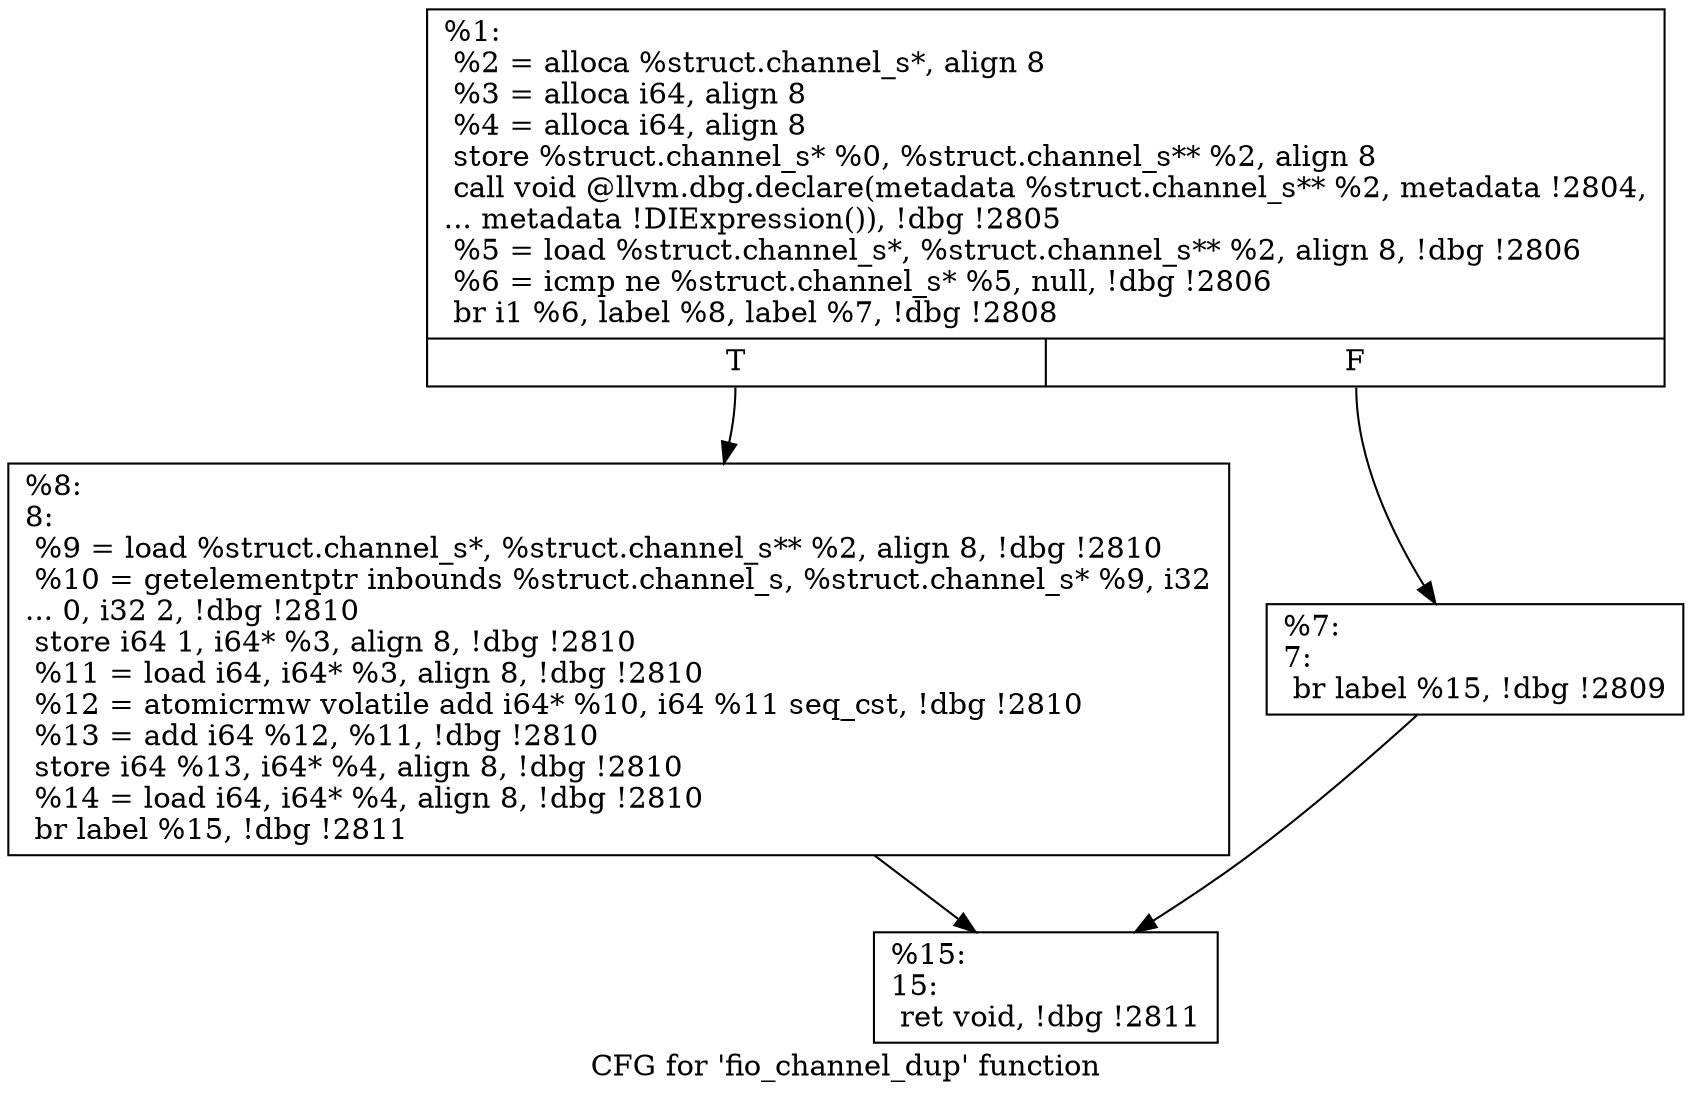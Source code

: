 digraph "CFG for 'fio_channel_dup' function" {
	label="CFG for 'fio_channel_dup' function";

	Node0x5568515e7630 [shape=record,label="{%1:\l  %2 = alloca %struct.channel_s*, align 8\l  %3 = alloca i64, align 8\l  %4 = alloca i64, align 8\l  store %struct.channel_s* %0, %struct.channel_s** %2, align 8\l  call void @llvm.dbg.declare(metadata %struct.channel_s** %2, metadata !2804,\l... metadata !DIExpression()), !dbg !2805\l  %5 = load %struct.channel_s*, %struct.channel_s** %2, align 8, !dbg !2806\l  %6 = icmp ne %struct.channel_s* %5, null, !dbg !2806\l  br i1 %6, label %8, label %7, !dbg !2808\l|{<s0>T|<s1>F}}"];
	Node0x5568515e7630:s0 -> Node0x5568515eb290;
	Node0x5568515e7630:s1 -> Node0x5568515e9060;
	Node0x5568515e9060 [shape=record,label="{%7:\l7:                                                \l  br label %15, !dbg !2809\l}"];
	Node0x5568515e9060 -> Node0x5568515eb2e0;
	Node0x5568515eb290 [shape=record,label="{%8:\l8:                                                \l  %9 = load %struct.channel_s*, %struct.channel_s** %2, align 8, !dbg !2810\l  %10 = getelementptr inbounds %struct.channel_s, %struct.channel_s* %9, i32\l... 0, i32 2, !dbg !2810\l  store i64 1, i64* %3, align 8, !dbg !2810\l  %11 = load i64, i64* %3, align 8, !dbg !2810\l  %12 = atomicrmw volatile add i64* %10, i64 %11 seq_cst, !dbg !2810\l  %13 = add i64 %12, %11, !dbg !2810\l  store i64 %13, i64* %4, align 8, !dbg !2810\l  %14 = load i64, i64* %4, align 8, !dbg !2810\l  br label %15, !dbg !2811\l}"];
	Node0x5568515eb290 -> Node0x5568515eb2e0;
	Node0x5568515eb2e0 [shape=record,label="{%15:\l15:                                               \l  ret void, !dbg !2811\l}"];
}
